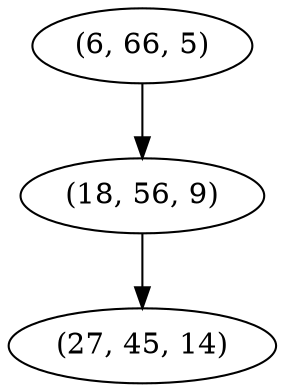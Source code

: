 digraph tree {
    "(6, 66, 5)";
    "(18, 56, 9)";
    "(27, 45, 14)";
    "(6, 66, 5)" -> "(18, 56, 9)";
    "(18, 56, 9)" -> "(27, 45, 14)";
}
